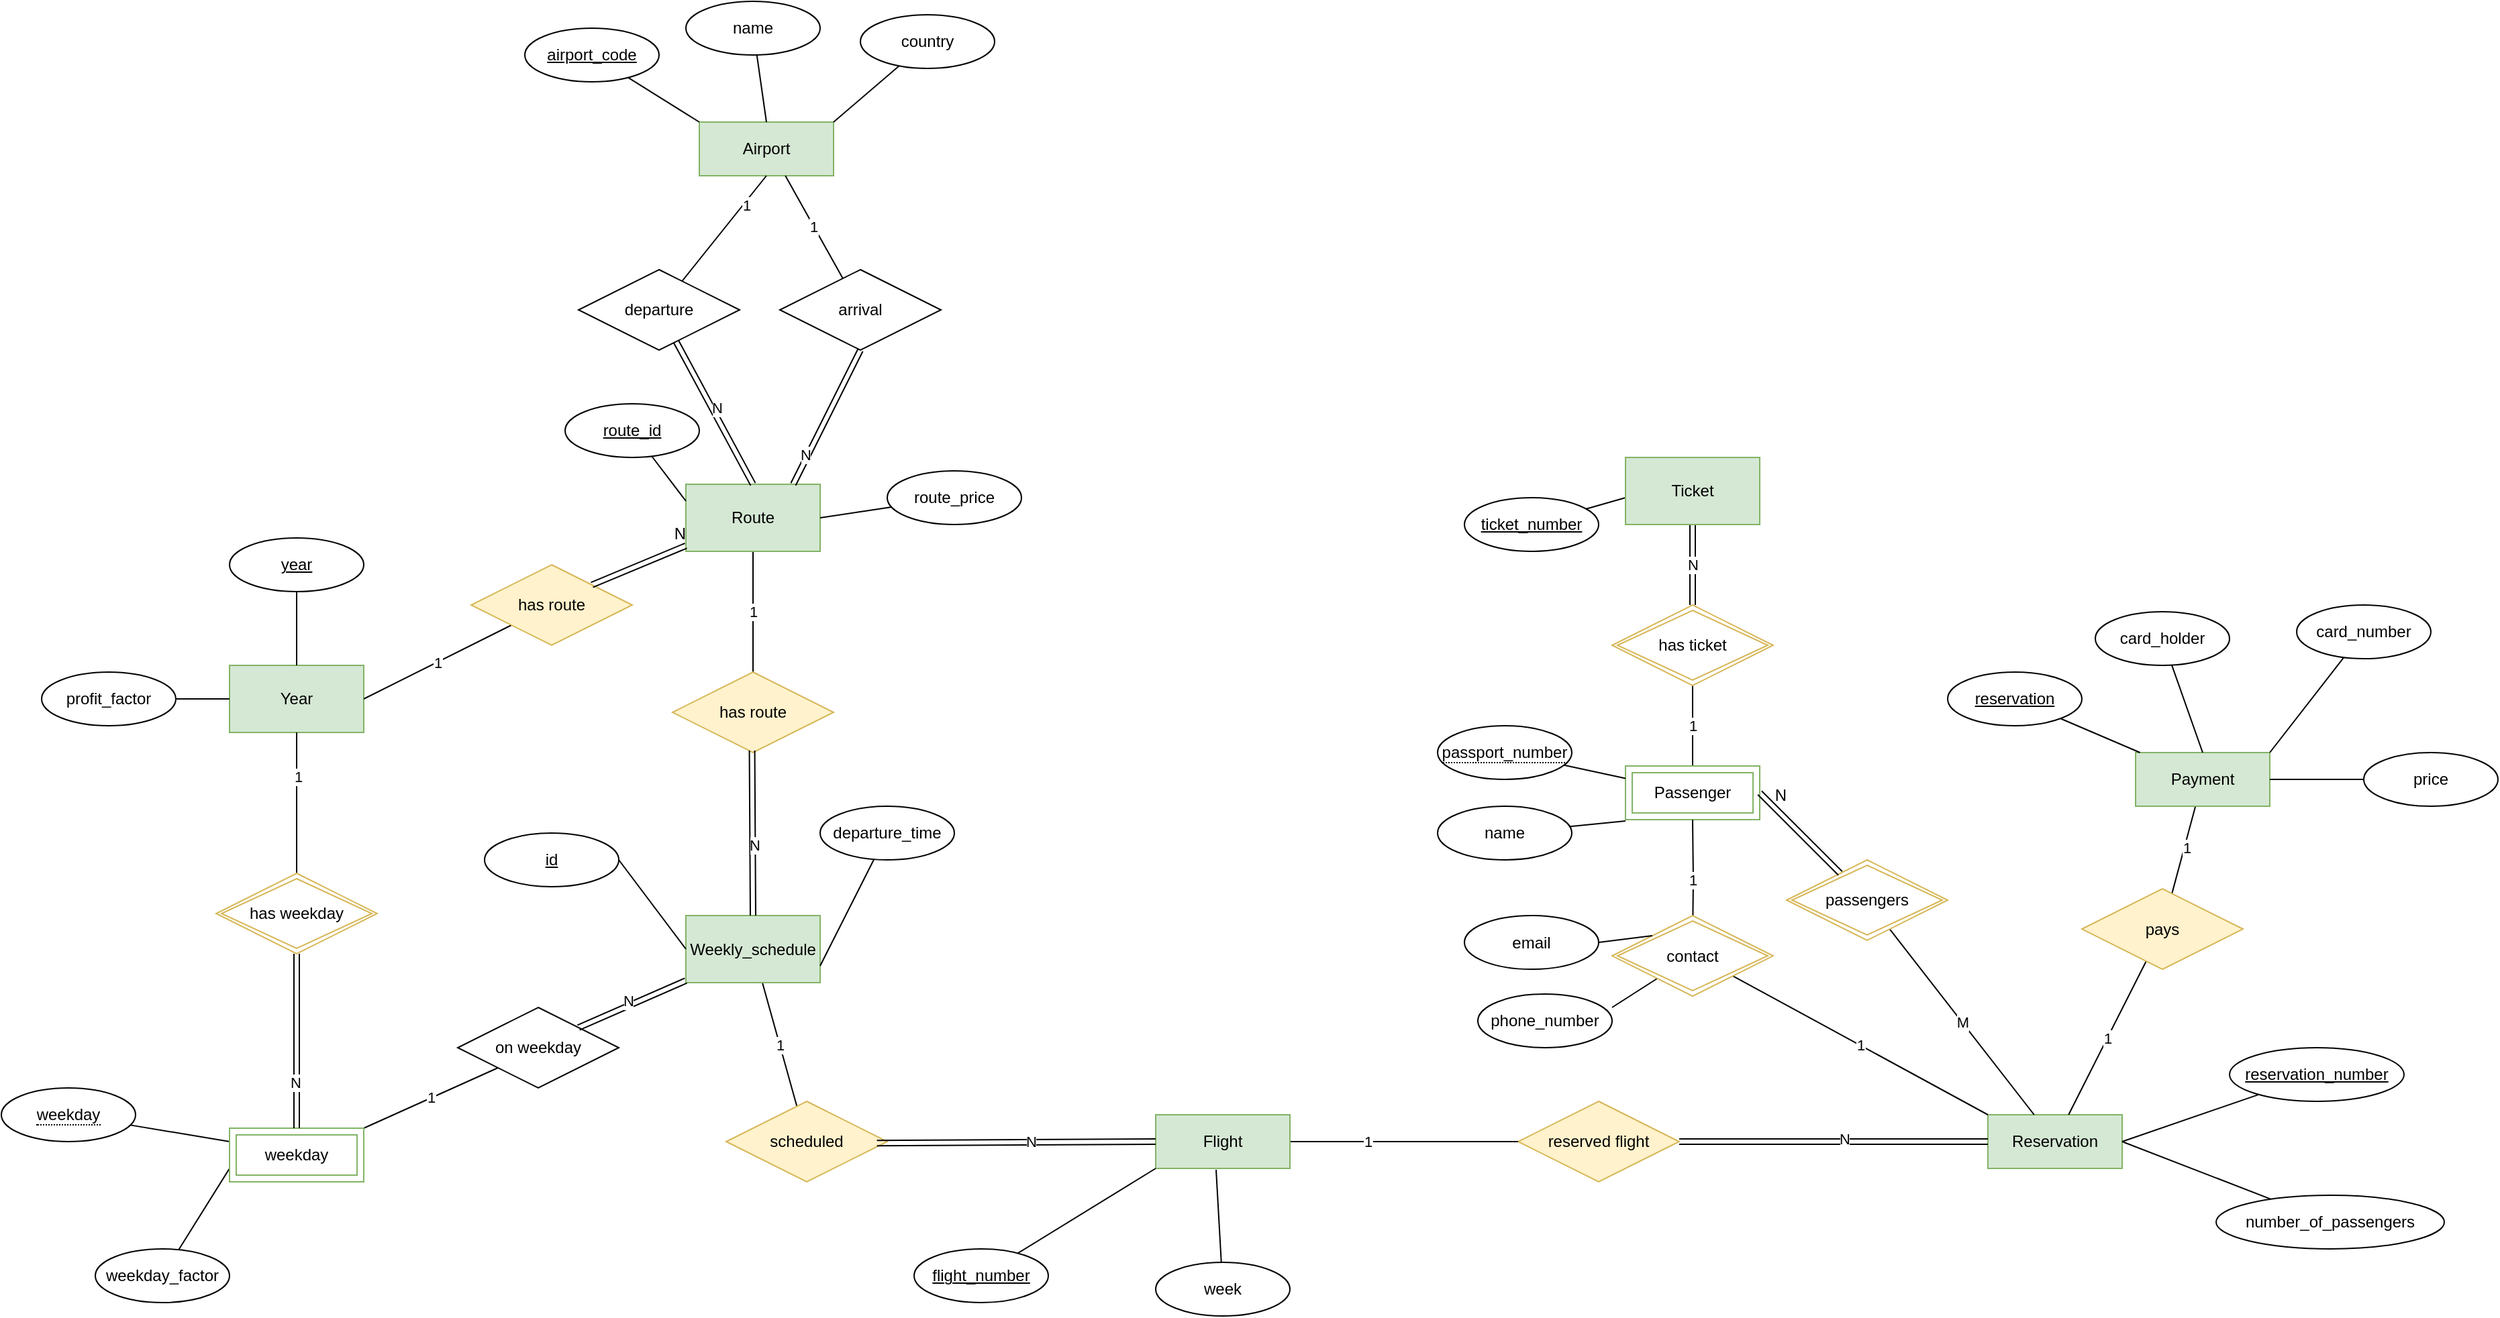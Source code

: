<mxfile version="13.10.0" type="google" pages="2"><diagram id="R2lEEEUBdFMjLlhIrx00" name="Page-1"><mxGraphModel dx="2465" dy="483" grid="1" gridSize="10" guides="1" tooltips="1" connect="1" arrows="1" fold="1" page="0" pageScale="1" pageWidth="1100" pageHeight="850" math="0" shadow="0" extFonts="Permanent Marker^https://fonts.googleapis.com/css?family=Permanent+Marker"><root><mxCell id="0"/><mxCell id="1" parent="0"/><mxCell id="BOf3KPC_HByjurvK75-T-17" value="" style="rounded=0;orthogonalLoop=1;jettySize=auto;html=1;endArrow=none;endFill=0;" parent="1" source="zBXIBaNN5QDGrHpOxJtA-4" target="BOf3KPC_HByjurvK75-T-16" edge="1"><mxGeometry relative="1" as="geometry"/></mxCell><mxCell id="Q59jU8zSTXDAxCXPWIwg-61" value="1" style="edgeLabel;html=1;align=center;verticalAlign=middle;resizable=0;points=[];" parent="BOf3KPC_HByjurvK75-T-17" vertex="1" connectable="0"><mxGeometry x="-0.059" y="2" relative="1" as="geometry"><mxPoint x="-1" as="offset"/></mxGeometry></mxCell><mxCell id="zBXIBaNN5QDGrHpOxJtA-4" value="Payment" style="whiteSpace=wrap;html=1;align=center;fillColor=#d5e8d4;strokeColor=#82b366;" parent="1" vertex="1"><mxGeometry x="340" y="610" width="100" height="40" as="geometry"/></mxCell><mxCell id="BOf3KPC_HByjurvK75-T-4" style="orthogonalLoop=1;jettySize=auto;html=1;endArrow=none;endFill=0;rounded=0;" parent="1" source="BOf3KPC_HByjurvK75-T-2" target="zBXIBaNN5QDGrHpOxJtA-4" edge="1"><mxGeometry relative="1" as="geometry"/></mxCell><mxCell id="BOf3KPC_HByjurvK75-T-2" value="reservation" style="ellipse;whiteSpace=wrap;html=1;align=center;fontStyle=4;" parent="1" vertex="1"><mxGeometry x="200" y="550" width="100" height="40" as="geometry"/></mxCell><mxCell id="zBXIBaNN5QDGrHpOxJtA-11" style="rounded=0;orthogonalLoop=1;jettySize=auto;html=1;entryX=0.5;entryY=0;entryDx=0;entryDy=0;endArrow=none;endFill=0;" parent="1" source="zBXIBaNN5QDGrHpOxJtA-9" target="zBXIBaNN5QDGrHpOxJtA-4" edge="1"><mxGeometry relative="1" as="geometry"/></mxCell><mxCell id="zBXIBaNN5QDGrHpOxJtA-9" value="card_holder" style="ellipse;whiteSpace=wrap;html=1;align=center;" parent="1" vertex="1"><mxGeometry x="310" y="505" width="100" height="40" as="geometry"/></mxCell><mxCell id="zBXIBaNN5QDGrHpOxJtA-12" style="rounded=0;orthogonalLoop=1;jettySize=auto;html=1;entryX=1;entryY=0;entryDx=0;entryDy=0;endArrow=none;endFill=0;" parent="1" source="zBXIBaNN5QDGrHpOxJtA-10" target="zBXIBaNN5QDGrHpOxJtA-4" edge="1"><mxGeometry relative="1" as="geometry"/></mxCell><mxCell id="zBXIBaNN5QDGrHpOxJtA-10" value="card_number" style="ellipse;whiteSpace=wrap;html=1;align=center;" parent="1" vertex="1"><mxGeometry x="460" y="500" width="100" height="40" as="geometry"/></mxCell><mxCell id="zBXIBaNN5QDGrHpOxJtA-14" style="rounded=0;orthogonalLoop=1;jettySize=auto;html=1;entryX=1;entryY=0.5;entryDx=0;entryDy=0;endArrow=none;endFill=0;" parent="1" source="zBXIBaNN5QDGrHpOxJtA-13" target="zBXIBaNN5QDGrHpOxJtA-4" edge="1"><mxGeometry relative="1" as="geometry"/></mxCell><mxCell id="zBXIBaNN5QDGrHpOxJtA-13" value="price" style="ellipse;whiteSpace=wrap;html=1;align=center;" parent="1" vertex="1"><mxGeometry x="510" y="610" width="100" height="40" as="geometry"/></mxCell><mxCell id="BOf3KPC_HByjurvK75-T-9" style="rounded=0;orthogonalLoop=1;jettySize=auto;html=1;entryX=0;entryY=0.5;entryDx=0;entryDy=0;endArrow=none;endFill=0;" parent="1" source="BOf3KPC_HByjurvK75-T-8" edge="1"><mxGeometry relative="1" as="geometry"><mxPoint x="-40" y="420" as="targetPoint"/></mxGeometry></mxCell><mxCell id="BOf3KPC_HByjurvK75-T-8" value="ticket_number" style="ellipse;whiteSpace=wrap;html=1;align=center;fontStyle=4;" parent="1" vertex="1"><mxGeometry x="-160" y="420" width="100" height="40" as="geometry"/></mxCell><mxCell id="BOf3KPC_HByjurvK75-T-13" value="1" style="rounded=0;orthogonalLoop=1;jettySize=auto;html=1;endArrow=none;endFill=0;exitX=0.5;exitY=1;exitDx=0;exitDy=0;" parent="1" source="Q59jU8zSTXDAxCXPWIwg-73" edge="1"><mxGeometry relative="1" as="geometry"><mxPoint x="10" y="560" as="sourcePoint"/><mxPoint x="10" y="620" as="targetPoint"/></mxGeometry></mxCell><mxCell id="BOf3KPC_HByjurvK75-T-14" value="Reservation" style="whiteSpace=wrap;html=1;align=center;fillColor=#d5e8d4;strokeColor=#82b366;" parent="1" vertex="1"><mxGeometry x="230" y="880" width="100" height="40" as="geometry"/></mxCell><mxCell id="BOf3KPC_HByjurvK75-T-18" value="" style="rounded=0;orthogonalLoop=1;jettySize=auto;html=1;endArrow=none;endFill=0;" parent="1" source="BOf3KPC_HByjurvK75-T-16" target="BOf3KPC_HByjurvK75-T-14" edge="1"><mxGeometry relative="1" as="geometry"/></mxCell><mxCell id="Q59jU8zSTXDAxCXPWIwg-59" value="1" style="edgeLabel;html=1;align=center;verticalAlign=middle;resizable=0;points=[];" parent="BOf3KPC_HByjurvK75-T-18" vertex="1" connectable="0"><mxGeometry relative="1" as="geometry"><mxPoint as="offset"/></mxGeometry></mxCell><mxCell id="BOf3KPC_HByjurvK75-T-16" value="pays" style="shape=rhombus;perimeter=rhombusPerimeter;whiteSpace=wrap;html=1;align=center;fillColor=#fff2cc;strokeColor=#d6b656;" parent="1" vertex="1"><mxGeometry x="300" y="711.51" width="120" height="60" as="geometry"/></mxCell><mxCell id="LQW15XMOc7TkZIjY-wZq-18" value="1" style="edgeStyle=none;rounded=0;orthogonalLoop=1;jettySize=auto;html=1;entryX=0.5;entryY=0;entryDx=0;entryDy=0;endArrow=none;endFill=0;" parent="1" source="LQW15XMOc7TkZIjY-wZq-1" target="LQW15XMOc7TkZIjY-wZq-8" edge="1"><mxGeometry relative="1" as="geometry"/></mxCell><mxCell id="LQW15XMOc7TkZIjY-wZq-1" value="Route" style="whiteSpace=wrap;html=1;align=center;fillColor=#d5e8d4;strokeColor=#82b366;" parent="1" vertex="1"><mxGeometry x="-740" y="410" width="100" height="50" as="geometry"/></mxCell><mxCell id="Q59jU8zSTXDAxCXPWIwg-3" value="Passenger" style="shape=ext;margin=3;double=1;whiteSpace=wrap;html=1;align=center;strokeColor=#82b366;fillColor=none;" parent="1" vertex="1"><mxGeometry x="-40" y="620" width="100" height="40" as="geometry"/></mxCell><mxCell id="LQW15XMOc7TkZIjY-wZq-5" style="rounded=0;orthogonalLoop=1;jettySize=auto;html=1;entryX=0;entryY=0.25;entryDx=0;entryDy=0;endArrow=none;endFill=0;" parent="1" source="LQW15XMOc7TkZIjY-wZq-2" target="LQW15XMOc7TkZIjY-wZq-1" edge="1"><mxGeometry relative="1" as="geometry"/></mxCell><mxCell id="LQW15XMOc7TkZIjY-wZq-2" value="route_id" style="ellipse;whiteSpace=wrap;html=1;align=center;fontStyle=4;" parent="1" vertex="1"><mxGeometry x="-830" y="350" width="100" height="40" as="geometry"/></mxCell><mxCell id="Q59jU8zSTXDAxCXPWIwg-6" value="M" style="rounded=0;orthogonalLoop=1;jettySize=auto;html=1;endArrow=none;endFill=0;strokeColor=#000000;" parent="1" source="Q59jU8zSTXDAxCXPWIwg-4" target="BOf3KPC_HByjurvK75-T-14" edge="1"><mxGeometry relative="1" as="geometry"/></mxCell><mxCell id="Q59jU8zSTXDAxCXPWIwg-4" value="passengers" style="shape=rhombus;double=1;perimeter=rhombusPerimeter;whiteSpace=wrap;html=1;align=center;strokeColor=#d6b656;fillColor=none;" parent="1" vertex="1"><mxGeometry x="80" y="690" width="120" height="60" as="geometry"/></mxCell><mxCell id="Q59jU8zSTXDAxCXPWIwg-7" value="reserved flight" style="shape=rhombus;perimeter=rhombusPerimeter;whiteSpace=wrap;html=1;align=center;fillColor=#fff2cc;strokeColor=#d6b656;" parent="1" vertex="1"><mxGeometry x="-120" y="870" width="120" height="60" as="geometry"/></mxCell><mxCell id="LQW15XMOc7TkZIjY-wZq-8" value="has route" style="shape=rhombus;perimeter=rhombusPerimeter;whiteSpace=wrap;html=1;align=center;fillColor=#fff2cc;strokeColor=#d6b656;" parent="1" vertex="1"><mxGeometry x="-750" y="550" width="120" height="60" as="geometry"/></mxCell><mxCell id="LQW15XMOc7TkZIjY-wZq-22" value="1" style="edgeStyle=none;rounded=0;orthogonalLoop=1;jettySize=auto;html=1;endArrow=none;endFill=0;" parent="1" source="LQW15XMOc7TkZIjY-wZq-9" target="LQW15XMOc7TkZIjY-wZq-20" edge="1"><mxGeometry relative="1" as="geometry"/></mxCell><mxCell id="LQW15XMOc7TkZIjY-wZq-9" value="Weekly_schedule" style="whiteSpace=wrap;html=1;align=center;fillColor=#d5e8d4;strokeColor=#82b366;" parent="1" vertex="1"><mxGeometry x="-740" y="731.51" width="100" height="50" as="geometry"/></mxCell><mxCell id="Q59jU8zSTXDAxCXPWIwg-11" value="" style="rounded=0;orthogonalLoop=1;jettySize=auto;html=1;endArrow=none;endFill=0;strokeColor=#000000;" parent="1" source="Q59jU8zSTXDAxCXPWIwg-10" target="Q59jU8zSTXDAxCXPWIwg-3" edge="1"><mxGeometry relative="1" as="geometry"/></mxCell><mxCell id="LQW15XMOc7TkZIjY-wZq-14" style="edgeStyle=none;rounded=0;orthogonalLoop=1;jettySize=auto;html=1;entryX=0;entryY=0.5;entryDx=0;entryDy=0;endArrow=none;endFill=0;exitX=1;exitY=0.5;exitDx=0;exitDy=0;" parent="1" source="LQW15XMOc7TkZIjY-wZq-10" target="LQW15XMOc7TkZIjY-wZq-9" edge="1"><mxGeometry relative="1" as="geometry"><mxPoint x="-810" y="756.51" as="sourcePoint"/></mxGeometry></mxCell><mxCell id="LQW15XMOc7TkZIjY-wZq-10" value="id" style="ellipse;whiteSpace=wrap;html=1;align=center;fontStyle=4;" parent="1" vertex="1"><mxGeometry x="-890" y="670" width="100" height="40" as="geometry"/></mxCell><mxCell id="Q59jU8zSTXDAxCXPWIwg-10" value="&lt;span style=&quot;border-bottom: 1px dotted&quot;&gt;passport_number&lt;/span&gt;" style="ellipse;whiteSpace=wrap;html=1;align=center;" parent="1" vertex="1"><mxGeometry x="-180" y="590" width="100" height="40" as="geometry"/></mxCell><mxCell id="Q59jU8zSTXDAxCXPWIwg-22" style="edgeStyle=orthogonalEdgeStyle;rounded=0;orthogonalLoop=1;jettySize=auto;html=1;endArrow=none;endFill=0;strokeColor=#000000;" parent="1" source="Q59jU8zSTXDAxCXPWIwg-12" target="Q59jU8zSTXDAxCXPWIwg-7" edge="1"><mxGeometry relative="1" as="geometry"/></mxCell><mxCell id="Q59jU8zSTXDAxCXPWIwg-62" value="1" style="edgeLabel;html=1;align=center;verticalAlign=middle;resizable=0;points=[];" parent="Q59jU8zSTXDAxCXPWIwg-22" vertex="1" connectable="0"><mxGeometry x="-0.318" relative="1" as="geometry"><mxPoint as="offset"/></mxGeometry></mxCell><mxCell id="Q59jU8zSTXDAxCXPWIwg-12" value="Flight" style="whiteSpace=wrap;html=1;align=center;fillColor=#d5e8d4;strokeColor=#82b366;" parent="1" vertex="1"><mxGeometry x="-390" y="880" width="100" height="40" as="geometry"/></mxCell><mxCell id="LQW15XMOc7TkZIjY-wZq-17" style="edgeStyle=none;rounded=0;orthogonalLoop=1;jettySize=auto;html=1;entryX=1;entryY=0.75;entryDx=0;entryDy=0;endArrow=none;endFill=0;" parent="1" source="LQW15XMOc7TkZIjY-wZq-13" target="LQW15XMOc7TkZIjY-wZq-9" edge="1"><mxGeometry relative="1" as="geometry"><mxPoint x="-559.037" y="690.004" as="sourcePoint"/></mxGeometry></mxCell><mxCell id="LQW15XMOc7TkZIjY-wZq-13" value="departure_time" style="ellipse;whiteSpace=wrap;html=1;align=center;" parent="1" vertex="1"><mxGeometry x="-640" y="650" width="100" height="40" as="geometry"/></mxCell><mxCell id="Q59jU8zSTXDAxCXPWIwg-15" style="rounded=0;orthogonalLoop=1;jettySize=auto;html=1;endArrow=none;endFill=0;strokeColor=#000000;" parent="1" source="Q59jU8zSTXDAxCXPWIwg-14" edge="1"><mxGeometry relative="1" as="geometry"><mxPoint x="-40" y="661" as="targetPoint"/></mxGeometry></mxCell><mxCell id="Q59jU8zSTXDAxCXPWIwg-14" value="name" style="ellipse;whiteSpace=wrap;html=1;align=center;" parent="1" vertex="1"><mxGeometry x="-180" y="650" width="100" height="40" as="geometry"/></mxCell><mxCell id="Q59jU8zSTXDAxCXPWIwg-23" style="rounded=0;orthogonalLoop=1;jettySize=auto;html=1;entryX=1;entryY=0.5;entryDx=0;entryDy=0;endArrow=none;endFill=0;strokeColor=#000000;" parent="1" source="Q59jU8zSTXDAxCXPWIwg-20" target="BOf3KPC_HByjurvK75-T-14" edge="1"><mxGeometry relative="1" as="geometry"/></mxCell><mxCell id="Q59jU8zSTXDAxCXPWIwg-20" value="reservation_number" style="ellipse;whiteSpace=wrap;html=1;align=center;fontStyle=4;" parent="1" vertex="1"><mxGeometry x="410" y="830" width="130" height="40" as="geometry"/></mxCell><mxCell id="LQW15XMOc7TkZIjY-wZq-20" value="scheduled" style="shape=rhombus;perimeter=rhombusPerimeter;whiteSpace=wrap;html=1;align=center;fillColor=#fff2cc;strokeColor=#d6b656;" parent="1" vertex="1"><mxGeometry x="-710" y="870" width="120" height="60" as="geometry"/></mxCell><mxCell id="Q59jU8zSTXDAxCXPWIwg-24" style="rounded=0;orthogonalLoop=1;jettySize=auto;html=1;entryX=1;entryY=0.5;entryDx=0;entryDy=0;endArrow=none;endFill=0;strokeColor=#000000;" parent="1" source="Q59jU8zSTXDAxCXPWIwg-21" target="BOf3KPC_HByjurvK75-T-14" edge="1"><mxGeometry relative="1" as="geometry"/></mxCell><mxCell id="Q59jU8zSTXDAxCXPWIwg-21" value="number_of_passengers" style="ellipse;whiteSpace=wrap;html=1;align=center;" parent="1" vertex="1"><mxGeometry x="400" y="940" width="170" height="40" as="geometry"/></mxCell><mxCell id="Q59jU8zSTXDAxCXPWIwg-28" value="phone_number" style="ellipse;whiteSpace=wrap;html=1;align=center;" parent="1" vertex="1"><mxGeometry x="-150" y="790" width="100" height="40" as="geometry"/></mxCell><mxCell id="iNLaWvOQE4ymKSLY4ypZ-5" style="edgeStyle=none;rounded=0;orthogonalLoop=1;jettySize=auto;html=1;exitX=1;exitY=0.5;exitDx=0;exitDy=0;entryX=0;entryY=0;entryDx=0;entryDy=0;endArrow=none;endFill=0;strokeColor=#000000;" parent="1" source="EIXg0GkSYaBkrUjYoae5-1" edge="1"><mxGeometry relative="1" as="geometry"><mxPoint x="-15" y="762.5" as="targetPoint"/></mxGeometry></mxCell><mxCell id="Q59jU8zSTXDAxCXPWIwg-29" value="email" style="ellipse;whiteSpace=wrap;html=1;align=center;" parent="1" vertex="1"><mxGeometry x="-160" y="731.51" width="100" height="40" as="geometry"/></mxCell><mxCell id="LQW15XMOc7TkZIjY-wZq-28" style="edgeStyle=none;rounded=0;orthogonalLoop=1;jettySize=auto;html=1;endArrow=none;endFill=0;" parent="1" source="LQW15XMOc7TkZIjY-wZq-25" edge="1"><mxGeometry relative="1" as="geometry"><mxPoint x="-345" y="921" as="targetPoint"/></mxGeometry></mxCell><mxCell id="LQW15XMOc7TkZIjY-wZq-25" value="week" style="ellipse;whiteSpace=wrap;html=1;align=center;" parent="1" vertex="1"><mxGeometry x="-390" y="990" width="100" height="40" as="geometry"/></mxCell><mxCell id="LQW15XMOc7TkZIjY-wZq-27" style="edgeStyle=none;rounded=0;orthogonalLoop=1;jettySize=auto;html=1;entryX=0;entryY=1;entryDx=0;entryDy=0;endArrow=none;endFill=0;" parent="1" source="LQW15XMOc7TkZIjY-wZq-26" target="Q59jU8zSTXDAxCXPWIwg-12" edge="1"><mxGeometry relative="1" as="geometry"/></mxCell><mxCell id="LQW15XMOc7TkZIjY-wZq-26" value="flight_number" style="ellipse;whiteSpace=wrap;html=1;align=center;fontStyle=4;" parent="1" vertex="1"><mxGeometry x="-570" y="980" width="100" height="40" as="geometry"/></mxCell><mxCell id="Q59jU8zSTXDAxCXPWIwg-35" value="" style="shape=link;html=1;rounded=0;endArrow=none;endFill=0;strokeColor=#000000;exitX=1;exitY=0.5;exitDx=0;exitDy=0;" parent="1" source="Q59jU8zSTXDAxCXPWIwg-3" target="Q59jU8zSTXDAxCXPWIwg-4" edge="1"><mxGeometry relative="1" as="geometry"><mxPoint x="30" y="700" as="sourcePoint"/><mxPoint x="190" y="700" as="targetPoint"/></mxGeometry></mxCell><mxCell id="Q59jU8zSTXDAxCXPWIwg-36" value="N" style="resizable=0;html=1;align=right;verticalAlign=bottom;" parent="Q59jU8zSTXDAxCXPWIwg-35" connectable="0" vertex="1"><mxGeometry x="1" relative="1" as="geometry"><mxPoint x="-39.8" y="-49.8" as="offset"/></mxGeometry></mxCell><mxCell id="LQW15XMOc7TkZIjY-wZq-31" style="edgeStyle=none;rounded=0;orthogonalLoop=1;jettySize=auto;html=1;entryX=1;entryY=0.5;entryDx=0;entryDy=0;endArrow=none;endFill=0;" parent="1" source="LQW15XMOc7TkZIjY-wZq-30" target="LQW15XMOc7TkZIjY-wZq-1" edge="1"><mxGeometry relative="1" as="geometry"/></mxCell><mxCell id="LQW15XMOc7TkZIjY-wZq-30" value="route_price" style="ellipse;whiteSpace=wrap;html=1;align=center;" parent="1" vertex="1"><mxGeometry x="-590" y="400" width="100" height="40" as="geometry"/></mxCell><mxCell id="Q59jU8zSTXDAxCXPWIwg-37" value="weekday_factor" style="ellipse;whiteSpace=wrap;html=1;align=center;" parent="1" vertex="1"><mxGeometry x="-1180" y="980" width="100" height="40" as="geometry"/></mxCell><mxCell id="LQW15XMOc7TkZIjY-wZq-32" value="Year" style="whiteSpace=wrap;html=1;align=center;fillColor=#d5e8d4;strokeColor=#82b366;" parent="1" vertex="1"><mxGeometry x="-1080" y="545" width="100" height="50" as="geometry"/></mxCell><mxCell id="LQW15XMOc7TkZIjY-wZq-34" style="edgeStyle=none;rounded=0;orthogonalLoop=1;jettySize=auto;html=1;entryX=0.5;entryY=0;entryDx=0;entryDy=0;endArrow=none;endFill=0;" parent="1" source="LQW15XMOc7TkZIjY-wZq-33" target="LQW15XMOc7TkZIjY-wZq-32" edge="1"><mxGeometry relative="1" as="geometry"/></mxCell><mxCell id="LQW15XMOc7TkZIjY-wZq-33" value="year" style="ellipse;whiteSpace=wrap;html=1;align=center;fontStyle=4;" parent="1" vertex="1"><mxGeometry x="-1080" y="450" width="100" height="40" as="geometry"/></mxCell><mxCell id="Q59jU8zSTXDAxCXPWIwg-40" style="edgeStyle=none;rounded=0;orthogonalLoop=1;jettySize=auto;html=1;endArrow=none;endFill=0;strokeColor=#000000;exitX=0.5;exitY=0;exitDx=0;exitDy=0;" parent="1" source="Q59jU8zSTXDAxCXPWIwg-75" target="LQW15XMOc7TkZIjY-wZq-32" edge="1"><mxGeometry relative="1" as="geometry"><mxPoint x="-1030" y="710" as="sourcePoint"/></mxGeometry></mxCell><mxCell id="Q59jU8zSTXDAxCXPWIwg-66" value="1" style="edgeLabel;html=1;align=center;verticalAlign=middle;resizable=0;points=[];" parent="Q59jU8zSTXDAxCXPWIwg-40" vertex="1" connectable="0"><mxGeometry x="0.374" y="-1" relative="1" as="geometry"><mxPoint as="offset"/></mxGeometry></mxCell><mxCell id="LQW15XMOc7TkZIjY-wZq-37" style="edgeStyle=none;rounded=0;orthogonalLoop=1;jettySize=auto;html=1;endArrow=none;endFill=0;" parent="1" source="LQW15XMOc7TkZIjY-wZq-36" target="LQW15XMOc7TkZIjY-wZq-32" edge="1"><mxGeometry relative="1" as="geometry"/></mxCell><mxCell id="LQW15XMOc7TkZIjY-wZq-36" value="profit_factor" style="ellipse;whiteSpace=wrap;html=1;align=center;" parent="1" vertex="1"><mxGeometry x="-1220" y="550" width="100" height="40" as="geometry"/></mxCell><mxCell id="LQW15XMOc7TkZIjY-wZq-40" style="edgeStyle=none;rounded=0;orthogonalLoop=1;jettySize=auto;html=1;endArrow=none;endFill=0;exitX=0;exitY=0.75;exitDx=0;exitDy=0;" parent="1" source="Q59jU8zSTXDAxCXPWIwg-72" target="Q59jU8zSTXDAxCXPWIwg-37" edge="1"><mxGeometry relative="1" as="geometry"><mxPoint x="-1059.412" y="940" as="sourcePoint"/></mxGeometry></mxCell><mxCell id="Q59jU8zSTXDAxCXPWIwg-41" value="Airport" style="whiteSpace=wrap;html=1;align=center;fillColor=#d5e8d4;strokeColor=#82b366;" parent="1" vertex="1"><mxGeometry x="-730" y="140" width="100" height="40" as="geometry"/></mxCell><mxCell id="Q59jU8zSTXDAxCXPWIwg-44" style="edgeStyle=none;rounded=0;orthogonalLoop=1;jettySize=auto;html=1;entryX=0;entryY=0;entryDx=0;entryDy=0;endArrow=none;endFill=0;strokeColor=#000000;" parent="1" source="Q59jU8zSTXDAxCXPWIwg-43" target="Q59jU8zSTXDAxCXPWIwg-41" edge="1"><mxGeometry relative="1" as="geometry"/></mxCell><mxCell id="Q59jU8zSTXDAxCXPWIwg-43" value="airport_code" style="ellipse;whiteSpace=wrap;html=1;align=center;fontStyle=4;" parent="1" vertex="1"><mxGeometry x="-860" y="70" width="100" height="40" as="geometry"/></mxCell><mxCell id="Q59jU8zSTXDAxCXPWIwg-47" style="edgeStyle=none;rounded=0;orthogonalLoop=1;jettySize=auto;html=1;entryX=0.5;entryY=0;entryDx=0;entryDy=0;endArrow=none;endFill=0;strokeColor=#000000;" parent="1" source="Q59jU8zSTXDAxCXPWIwg-45" target="Q59jU8zSTXDAxCXPWIwg-41" edge="1"><mxGeometry relative="1" as="geometry"/></mxCell><mxCell id="Q59jU8zSTXDAxCXPWIwg-45" value="name" style="ellipse;whiteSpace=wrap;html=1;align=center;" parent="1" vertex="1"><mxGeometry x="-740" y="50" width="100" height="40" as="geometry"/></mxCell><mxCell id="Q59jU8zSTXDAxCXPWIwg-48" style="edgeStyle=none;rounded=0;orthogonalLoop=1;jettySize=auto;html=1;entryX=1;entryY=0;entryDx=0;entryDy=0;endArrow=none;endFill=0;strokeColor=#000000;" parent="1" source="Q59jU8zSTXDAxCXPWIwg-46" target="Q59jU8zSTXDAxCXPWIwg-41" edge="1"><mxGeometry relative="1" as="geometry"/></mxCell><mxCell id="Q59jU8zSTXDAxCXPWIwg-46" value="country" style="ellipse;whiteSpace=wrap;html=1;align=center;" parent="1" vertex="1"><mxGeometry x="-610" y="60" width="100" height="40" as="geometry"/></mxCell><mxCell id="Q59jU8zSTXDAxCXPWIwg-51" style="edgeStyle=none;rounded=0;orthogonalLoop=1;jettySize=auto;html=1;entryX=0.5;entryY=1;entryDx=0;entryDy=0;endArrow=none;endFill=0;strokeColor=#000000;" parent="1" source="Q59jU8zSTXDAxCXPWIwg-49" target="Q59jU8zSTXDAxCXPWIwg-41" edge="1"><mxGeometry relative="1" as="geometry"/></mxCell><mxCell id="Q59jU8zSTXDAxCXPWIwg-53" value="1" style="edgeLabel;html=1;align=center;verticalAlign=middle;resizable=0;points=[];" parent="Q59jU8zSTXDAxCXPWIwg-51" vertex="1" connectable="0"><mxGeometry x="0.479" y="-2" relative="1" as="geometry"><mxPoint as="offset"/></mxGeometry></mxCell><mxCell id="Q59jU8zSTXDAxCXPWIwg-49" value="departure" style="shape=rhombus;perimeter=rhombusPerimeter;whiteSpace=wrap;html=1;align=center;" parent="1" vertex="1"><mxGeometry x="-820" y="250" width="120" height="60" as="geometry"/></mxCell><mxCell id="Q59jU8zSTXDAxCXPWIwg-57" value="1" style="edgeStyle=none;rounded=0;orthogonalLoop=1;jettySize=auto;html=1;entryX=1;entryY=0.5;entryDx=0;entryDy=0;endArrow=none;endFill=0;strokeColor=#000000;" parent="1" source="Q59jU8zSTXDAxCXPWIwg-55" target="LQW15XMOc7TkZIjY-wZq-32" edge="1"><mxGeometry relative="1" as="geometry"/></mxCell><mxCell id="Q59jU8zSTXDAxCXPWIwg-55" value="has route" style="shape=rhombus;perimeter=rhombusPerimeter;whiteSpace=wrap;html=1;align=center;fillColor=#fff2cc;strokeColor=#d6b656;" parent="1" vertex="1"><mxGeometry x="-900" y="470" width="120" height="60" as="geometry"/></mxCell><mxCell id="Q59jU8zSTXDAxCXPWIwg-69" style="edgeStyle=none;rounded=0;orthogonalLoop=1;jettySize=auto;html=1;entryX=0;entryY=0.25;entryDx=0;entryDy=0;endArrow=none;endFill=0;strokeColor=#000000;" parent="1" source="Q59jU8zSTXDAxCXPWIwg-68" target="Q59jU8zSTXDAxCXPWIwg-72" edge="1"><mxGeometry relative="1" as="geometry"><mxPoint x="-1080" y="915" as="targetPoint"/></mxGeometry></mxCell><mxCell id="Q59jU8zSTXDAxCXPWIwg-68" value="&lt;span style=&quot;border-bottom: 1px dotted&quot;&gt;weekday&lt;/span&gt;" style="ellipse;whiteSpace=wrap;html=1;align=center;" parent="1" vertex="1"><mxGeometry x="-1250" y="860" width="100" height="40" as="geometry"/></mxCell><mxCell id="Q59jU8zSTXDAxCXPWIwg-84" value="1" style="edgeStyle=none;rounded=0;orthogonalLoop=1;jettySize=auto;html=1;exitX=1;exitY=0;exitDx=0;exitDy=0;entryX=0;entryY=1;entryDx=0;entryDy=0;endArrow=none;endFill=0;strokeColor=#000000;" parent="1" source="Q59jU8zSTXDAxCXPWIwg-72" target="Q59jU8zSTXDAxCXPWIwg-99" edge="1"><mxGeometry relative="1" as="geometry"><mxPoint x="-890" y="865" as="targetPoint"/></mxGeometry></mxCell><mxCell id="Q59jU8zSTXDAxCXPWIwg-72" value="weekday" style="shape=ext;margin=3;double=1;whiteSpace=wrap;html=1;align=center;strokeColor=#82b366;fillColor=none;" parent="1" vertex="1"><mxGeometry x="-1080" y="890" width="100" height="40" as="geometry"/></mxCell><mxCell id="Q59jU8zSTXDAxCXPWIwg-73" value="has ticket" style="shape=rhombus;double=1;perimeter=rhombusPerimeter;whiteSpace=wrap;html=1;align=center;strokeColor=#d6b656;fillColor=none;" parent="1" vertex="1"><mxGeometry x="-50" y="500" width="120" height="60" as="geometry"/></mxCell><mxCell id="Q59jU8zSTXDAxCXPWIwg-75" value="has weekday" style="shape=rhombus;double=1;perimeter=rhombusPerimeter;whiteSpace=wrap;html=1;align=center;strokeColor=#d6b656;fillColor=none;" parent="1" vertex="1"><mxGeometry x="-1090" y="700" width="120" height="60" as="geometry"/></mxCell><mxCell id="Q59jU8zSTXDAxCXPWIwg-76" value="" style="shape=link;html=1;rounded=0;endArrow=none;endFill=0;strokeColor=#000000;exitX=0.5;exitY=1;exitDx=0;exitDy=0;entryX=0.5;entryY=0;entryDx=0;entryDy=0;" parent="1" source="Q59jU8zSTXDAxCXPWIwg-75" target="Q59jU8zSTXDAxCXPWIwg-72" edge="1"><mxGeometry relative="1" as="geometry"><mxPoint x="-1130" y="810" as="sourcePoint"/><mxPoint x="-970" y="810" as="targetPoint"/></mxGeometry></mxCell><mxCell id="JhraeFT-rBF5MR7PutNN-1" value="N" style="edgeLabel;html=1;align=center;verticalAlign=middle;resizable=0;points=[];" vertex="1" connectable="0" parent="Q59jU8zSTXDAxCXPWIwg-76"><mxGeometry x="0.47" y="-1" relative="1" as="geometry"><mxPoint as="offset"/></mxGeometry></mxCell><mxCell id="Q59jU8zSTXDAxCXPWIwg-85" value="N" style="shape=link;html=1;rounded=0;endArrow=none;endFill=0;strokeColor=#000000;exitX=0.5;exitY=0;exitDx=0;exitDy=0;entryX=0.5;entryY=1;entryDx=0;entryDy=0;" parent="1" source="Q59jU8zSTXDAxCXPWIwg-73" edge="1"><mxGeometry relative="1" as="geometry"><mxPoint x="-20" y="460" as="sourcePoint"/><mxPoint x="10" y="440" as="targetPoint"/></mxGeometry></mxCell><mxCell id="Q59jU8zSTXDAxCXPWIwg-88" value="" style="shape=link;html=1;rounded=0;endArrow=none;endFill=0;strokeColor=#000000;" parent="1" source="Q59jU8zSTXDAxCXPWIwg-49" edge="1"><mxGeometry relative="1" as="geometry"><mxPoint x="-680" y="320" as="sourcePoint"/><mxPoint x="-690" y="410" as="targetPoint"/></mxGeometry></mxCell><mxCell id="Q59jU8zSTXDAxCXPWIwg-97" value="N" style="edgeLabel;html=1;align=center;verticalAlign=middle;resizable=0;points=[];" parent="Q59jU8zSTXDAxCXPWIwg-88" vertex="1" connectable="0"><mxGeometry x="-0.058" y="3" relative="1" as="geometry"><mxPoint as="offset"/></mxGeometry></mxCell><mxCell id="Q59jU8zSTXDAxCXPWIwg-90" value="" style="shape=link;html=1;rounded=0;endArrow=none;endFill=0;strokeColor=#000000;exitX=1;exitY=0;exitDx=0;exitDy=0;" parent="1" source="Q59jU8zSTXDAxCXPWIwg-55" target="LQW15XMOc7TkZIjY-wZq-1" edge="1"><mxGeometry relative="1" as="geometry"><mxPoint x="-830" y="480" as="sourcePoint"/><mxPoint x="-670" y="480" as="targetPoint"/></mxGeometry></mxCell><mxCell id="Q59jU8zSTXDAxCXPWIwg-91" value="N" style="resizable=0;html=1;align=right;verticalAlign=bottom;" parent="Q59jU8zSTXDAxCXPWIwg-90" connectable="0" vertex="1"><mxGeometry x="1" relative="1" as="geometry"/></mxCell><mxCell id="Q59jU8zSTXDAxCXPWIwg-95" value="1&lt;br&gt;" style="edgeStyle=none;rounded=0;orthogonalLoop=1;jettySize=auto;html=1;entryX=0.641;entryY=0.999;entryDx=0;entryDy=0;entryPerimeter=0;endArrow=none;endFill=0;strokeColor=#000000;" parent="1" source="Q59jU8zSTXDAxCXPWIwg-92" target="Q59jU8zSTXDAxCXPWIwg-41" edge="1"><mxGeometry relative="1" as="geometry"/></mxCell><mxCell id="Q59jU8zSTXDAxCXPWIwg-92" value="arrival" style="shape=rhombus;perimeter=rhombusPerimeter;whiteSpace=wrap;html=1;align=center;" parent="1" vertex="1"><mxGeometry x="-670" y="250" width="120" height="60" as="geometry"/></mxCell><mxCell id="Q59jU8zSTXDAxCXPWIwg-93" value="" style="shape=link;html=1;rounded=0;endArrow=none;endFill=0;strokeColor=#000000;exitX=0.5;exitY=1;exitDx=0;exitDy=0;" parent="1" source="Q59jU8zSTXDAxCXPWIwg-92" edge="1"><mxGeometry relative="1" as="geometry"><mxPoint x="-510" y="330" as="sourcePoint"/><mxPoint x="-660" y="410" as="targetPoint"/><Array as="points"/></mxGeometry></mxCell><mxCell id="Q59jU8zSTXDAxCXPWIwg-98" value="N" style="edgeLabel;html=1;align=center;verticalAlign=middle;resizable=0;points=[];" parent="Q59jU8zSTXDAxCXPWIwg-93" vertex="1" connectable="0"><mxGeometry x="0.57" y="-2" relative="1" as="geometry"><mxPoint as="offset"/></mxGeometry></mxCell><mxCell id="Q59jU8zSTXDAxCXPWIwg-99" value="on weekday" style="shape=rhombus;perimeter=rhombusPerimeter;whiteSpace=wrap;html=1;align=center;fillColor=none;gradientColor=none;" parent="1" vertex="1"><mxGeometry x="-910" y="800" width="120" height="60" as="geometry"/></mxCell><mxCell id="iNLaWvOQE4ymKSLY4ypZ-16" value="1" style="edgeStyle=none;rounded=0;orthogonalLoop=1;jettySize=auto;html=1;entryX=0;entryY=0;entryDx=0;entryDy=0;endArrow=none;endFill=0;strokeColor=#000000;exitX=1;exitY=1;exitDx=0;exitDy=0;" parent="1" source="EIXg0GkSYaBkrUjYoae5-1" target="BOf3KPC_HByjurvK75-T-14" edge="1"><mxGeometry relative="1" as="geometry"><mxPoint x="35.581" y="787.209" as="sourcePoint"/></mxGeometry></mxCell><mxCell id="4AdZJjmQy8ro5dQfTVth-1" value="1" style="edgeStyle=orthogonalEdgeStyle;rounded=0;orthogonalLoop=1;jettySize=auto;html=1;endArrow=none;endFill=0;" edge="1" parent="1" target="Q59jU8zSTXDAxCXPWIwg-3"><mxGeometry relative="1" as="geometry"><mxPoint x="10" y="750" as="sourcePoint"/></mxGeometry></mxCell><mxCell id="4AdZJjmQy8ro5dQfTVth-3" value="" style="shape=link;html=1;rounded=0;endArrow=none;endFill=0;entryX=0.5;entryY=0;entryDx=0;entryDy=0;exitX=0.494;exitY=0.975;exitDx=0;exitDy=0;exitPerimeter=0;" edge="1" parent="1" source="LQW15XMOc7TkZIjY-wZq-8" target="LQW15XMOc7TkZIjY-wZq-9"><mxGeometry relative="1" as="geometry"><mxPoint x="-690" y="630" as="sourcePoint"/><mxPoint x="-580" y="670" as="targetPoint"/></mxGeometry></mxCell><mxCell id="4AdZJjmQy8ro5dQfTVth-4" value="" style="resizable=0;html=1;align=right;verticalAlign=bottom;" connectable="0" vertex="1" parent="4AdZJjmQy8ro5dQfTVth-3"><mxGeometry x="1" relative="1" as="geometry"/></mxCell><mxCell id="4AdZJjmQy8ro5dQfTVth-6" value="N" style="edgeLabel;html=1;align=center;verticalAlign=middle;resizable=0;points=[];" connectable="0" vertex="1" parent="4AdZJjmQy8ro5dQfTVth-3"><mxGeometry x="0.132" y="1" relative="1" as="geometry"><mxPoint y="1" as="offset"/></mxGeometry></mxCell><mxCell id="4AdZJjmQy8ro5dQfTVth-8" value="" style="shape=link;html=1;rounded=0;endArrow=none;endFill=0;exitX=1;exitY=0;exitDx=0;exitDy=0;" edge="1" parent="1" source="Q59jU8zSTXDAxCXPWIwg-99"><mxGeometry relative="1" as="geometry"><mxPoint x="-890" y="770" as="sourcePoint"/><mxPoint x="-740" y="780" as="targetPoint"/></mxGeometry></mxCell><mxCell id="4AdZJjmQy8ro5dQfTVth-10" value="N" style="edgeLabel;html=1;align=center;verticalAlign=middle;resizable=0;points=[];" connectable="0" vertex="1" parent="4AdZJjmQy8ro5dQfTVth-8"><mxGeometry x="-0.054" y="4" relative="1" as="geometry"><mxPoint as="offset"/></mxGeometry></mxCell><mxCell id="4AdZJjmQy8ro5dQfTVth-11" value="" style="shape=link;html=1;rounded=0;endArrow=none;endFill=0;entryX=0;entryY=0.5;entryDx=0;entryDy=0;exitX=0.936;exitY=0.519;exitDx=0;exitDy=0;exitPerimeter=0;" edge="1" parent="1" source="LQW15XMOc7TkZIjY-wZq-20" target="Q59jU8zSTXDAxCXPWIwg-12"><mxGeometry relative="1" as="geometry"><mxPoint x="-590" y="900" as="sourcePoint"/><mxPoint x="-430" y="900" as="targetPoint"/></mxGeometry></mxCell><mxCell id="4AdZJjmQy8ro5dQfTVth-13" value="N" style="edgeLabel;html=1;align=center;verticalAlign=middle;resizable=0;points=[];" connectable="0" vertex="1" parent="4AdZJjmQy8ro5dQfTVth-11"><mxGeometry x="0.099" y="1" relative="1" as="geometry"><mxPoint as="offset"/></mxGeometry></mxCell><mxCell id="LKxpLer1oZojtI-M9TIW-1" value="" style="shape=link;html=1;rounded=0;entryX=0;entryY=0.5;entryDx=0;entryDy=0;" edge="1" parent="1" target="BOf3KPC_HByjurvK75-T-14"><mxGeometry relative="1" as="geometry"><mxPoint y="900" as="sourcePoint"/><mxPoint x="160" y="900" as="targetPoint"/></mxGeometry></mxCell><mxCell id="LKxpLer1oZojtI-M9TIW-3" value="N" style="edgeLabel;html=1;align=center;verticalAlign=middle;resizable=0;points=[];" vertex="1" connectable="0" parent="LKxpLer1oZojtI-M9TIW-1"><mxGeometry x="0.07" y="2" relative="1" as="geometry"><mxPoint as="offset"/></mxGeometry></mxCell><mxCell id="EIXg0GkSYaBkrUjYoae5-3" style="rounded=0;orthogonalLoop=1;jettySize=auto;html=1;entryX=1;entryY=0.25;entryDx=0;entryDy=0;entryPerimeter=0;endArrow=none;endFill=0;" edge="1" parent="1" source="EIXg0GkSYaBkrUjYoae5-1" target="Q59jU8zSTXDAxCXPWIwg-28"><mxGeometry relative="1" as="geometry"/></mxCell><mxCell id="EIXg0GkSYaBkrUjYoae5-1" value="contact" style="shape=rhombus;double=1;perimeter=rhombusPerimeter;whiteSpace=wrap;html=1;align=center;strokeColor=#D6B656;" vertex="1" parent="1"><mxGeometry x="-50" y="731.51" width="120" height="60" as="geometry"/></mxCell><mxCell id="EIXg0GkSYaBkrUjYoae5-2" style="edgeStyle=none;rounded=0;orthogonalLoop=1;jettySize=auto;html=1;exitX=1;exitY=0.5;exitDx=0;exitDy=0;entryX=0;entryY=0;entryDx=0;entryDy=0;endArrow=none;endFill=0;strokeColor=#000000;" edge="1" parent="1" source="Q59jU8zSTXDAxCXPWIwg-29" target="EIXg0GkSYaBkrUjYoae5-1"><mxGeometry relative="1" as="geometry"><mxPoint x="-15" y="762.5" as="targetPoint"/><mxPoint x="-60" y="751.51" as="sourcePoint"/></mxGeometry></mxCell><mxCell id="F_H1yKkmqgbSEaCAy5EF-1" value="Ticket" style="whiteSpace=wrap;html=1;align=center;fillColor=#d5e8d4;strokeColor=#82b366;" vertex="1" parent="1"><mxGeometry x="-40" y="390" width="100" height="50" as="geometry"/></mxCell></root></mxGraphModel></diagram><diagram id="bnhPyI3BCZZGuFD3WAlv" name="Page-2"><mxGraphModel dx="821" dy="282" grid="1" gridSize="10" guides="1" tooltips="1" connect="1" arrows="1" fold="1" page="0" pageScale="1" pageWidth="1100" pageHeight="850" math="0" shadow="0"><root><mxCell id="-CMfI8zKaebo_t71Q7Is-0"/><mxCell id="-CMfI8zKaebo_t71Q7Is-1" parent="-CMfI8zKaebo_t71Q7Is-0"/><mxCell id="yFVMj5n0QC1sqRGjFOon-0" value="Payment" style="swimlane;fontStyle=0;childLayout=stackLayout;horizontal=1;startSize=26;horizontalStack=0;resizeParent=1;resizeParentMax=0;resizeLast=0;collapsible=1;marginBottom=0;align=center;fontSize=14;" parent="-CMfI8zKaebo_t71Q7Is-1" vertex="1"><mxGeometry x="1470" y="978" width="160" height="134" as="geometry"/></mxCell><mxCell id="yFVMj5n0QC1sqRGjFOon-1" value="reservation_number (PK)" style="text;strokeColor=none;fillColor=none;spacingLeft=4;spacingRight=4;overflow=hidden;rotatable=0;points=[[0,0.5],[1,0.5]];portConstraint=eastwest;fontSize=12;fontStyle=5" parent="yFVMj5n0QC1sqRGjFOon-0" vertex="1"><mxGeometry y="26" width="160" height="30" as="geometry"/></mxCell><mxCell id="yFVMj5n0QC1sqRGjFOon-2" value="card_holder" style="text;strokeColor=none;fillColor=none;spacingLeft=4;spacingRight=4;overflow=hidden;rotatable=0;points=[[0,0.5],[1,0.5]];portConstraint=eastwest;fontSize=12;" parent="yFVMj5n0QC1sqRGjFOon-0" vertex="1"><mxGeometry y="56" width="160" height="30" as="geometry"/></mxCell><mxCell id="yFVMj5n0QC1sqRGjFOon-4" value="card_number" style="text;strokeColor=none;fillColor=none;spacingLeft=4;spacingRight=4;overflow=hidden;rotatable=0;points=[[0,0.5],[1,0.5]];portConstraint=eastwest;fontSize=12;" parent="yFVMj5n0QC1sqRGjFOon-0" vertex="1"><mxGeometry y="86" width="160" height="24" as="geometry"/></mxCell><mxCell id="yFVMj5n0QC1sqRGjFOon-3" value="price" style="text;strokeColor=none;fillColor=none;spacingLeft=4;spacingRight=4;overflow=hidden;rotatable=0;points=[[0,0.5],[1,0.5]];portConstraint=eastwest;fontSize=12;" parent="yFVMj5n0QC1sqRGjFOon-0" vertex="1"><mxGeometry y="110" width="160" height="24" as="geometry"/></mxCell><mxCell id="SIbvgzcj-zAYVuEZ0Rba-50" value="Airport" style="swimlane;fontStyle=0;childLayout=stackLayout;horizontal=1;startSize=26;horizontalStack=0;resizeParent=1;resizeParentMax=0;resizeLast=0;collapsible=1;marginBottom=0;align=center;fontSize=14;fillColor=none;gradientColor=none;" parent="-CMfI8zKaebo_t71Q7Is-1" vertex="1"><mxGeometry x="920" y="610" width="160" height="116" as="geometry"/></mxCell><mxCell id="SIbvgzcj-zAYVuEZ0Rba-51" value="airport_code (PK)" style="text;strokeColor=none;fillColor=none;spacingLeft=4;spacingRight=4;overflow=hidden;rotatable=0;points=[[0,0.5],[1,0.5]];portConstraint=eastwest;fontSize=12;fontStyle=5" parent="SIbvgzcj-zAYVuEZ0Rba-50" vertex="1"><mxGeometry y="26" width="160" height="30" as="geometry"/></mxCell><mxCell id="SIbvgzcj-zAYVuEZ0Rba-52" value="name" style="text;strokeColor=none;fillColor=none;spacingLeft=4;spacingRight=4;overflow=hidden;rotatable=0;points=[[0,0.5],[1,0.5]];portConstraint=eastwest;fontSize=12;" parent="SIbvgzcj-zAYVuEZ0Rba-50" vertex="1"><mxGeometry y="56" width="160" height="30" as="geometry"/></mxCell><mxCell id="SIbvgzcj-zAYVuEZ0Rba-53" value="country " style="text;strokeColor=none;fillColor=none;spacingLeft=4;spacingRight=4;overflow=hidden;rotatable=0;points=[[0,0.5],[1,0.5]];portConstraint=eastwest;fontSize=12;" parent="SIbvgzcj-zAYVuEZ0Rba-50" vertex="1"><mxGeometry y="86" width="160" height="30" as="geometry"/></mxCell><mxCell id="SIbvgzcj-zAYVuEZ0Rba-55" value="Route" style="swimlane;fontStyle=0;childLayout=stackLayout;horizontal=1;startSize=26;horizontalStack=0;resizeParent=1;resizeParentMax=0;resizeLast=0;collapsible=1;marginBottom=0;align=center;fontSize=14;fillColor=none;gradientColor=none;" parent="-CMfI8zKaebo_t71Q7Is-1" vertex="1"><mxGeometry x="920" y="754" width="160" height="176" as="geometry"/></mxCell><mxCell id="SIbvgzcj-zAYVuEZ0Rba-56" value="route_id (PK)" style="text;strokeColor=none;fillColor=none;spacingLeft=4;spacingRight=4;overflow=hidden;rotatable=0;points=[[0,0.5],[1,0.5]];portConstraint=eastwest;fontSize=12;fontStyle=5" parent="SIbvgzcj-zAYVuEZ0Rba-55" vertex="1"><mxGeometry y="26" width="160" height="30" as="geometry"/></mxCell><mxCell id="SIbvgzcj-zAYVuEZ0Rba-57" value="departure" style="text;strokeColor=none;fillColor=none;spacingLeft=4;spacingRight=4;overflow=hidden;rotatable=0;points=[[0,0.5],[1,0.5]];portConstraint=eastwest;fontSize=12;fontStyle=5" parent="SIbvgzcj-zAYVuEZ0Rba-55" vertex="1"><mxGeometry y="56" width="160" height="30" as="geometry"/></mxCell><mxCell id="SIbvgzcj-zAYVuEZ0Rba-58" value="arrival" style="text;strokeColor=none;fillColor=none;spacingLeft=4;spacingRight=4;overflow=hidden;rotatable=0;points=[[0,0.5],[1,0.5]];portConstraint=eastwest;fontSize=12;fontStyle=5;" parent="SIbvgzcj-zAYVuEZ0Rba-55" vertex="1"><mxGeometry y="86" width="160" height="30" as="geometry"/></mxCell><mxCell id="SIbvgzcj-zAYVuEZ0Rba-60" value="year" style="text;strokeColor=none;fillColor=none;spacingLeft=4;spacingRight=4;overflow=hidden;rotatable=0;points=[[0,0.5],[1,0.5]];portConstraint=eastwest;fontSize=12;fontStyle=5;" parent="SIbvgzcj-zAYVuEZ0Rba-55" vertex="1"><mxGeometry y="116" width="160" height="30" as="geometry"/></mxCell><mxCell id="SIbvgzcj-zAYVuEZ0Rba-61" value="price" style="text;strokeColor=none;fillColor=none;spacingLeft=4;spacingRight=4;overflow=hidden;rotatable=0;points=[[0,0.5],[1,0.5]];portConstraint=eastwest;fontSize=12;" parent="SIbvgzcj-zAYVuEZ0Rba-55" vertex="1"><mxGeometry y="146" width="160" height="30" as="geometry"/></mxCell><mxCell id="yFVMj5n0QC1sqRGjFOon-5" value="Reservation" style="swimlane;fontStyle=0;childLayout=stackLayout;horizontal=1;startSize=26;horizontalStack=0;resizeParent=1;resizeParentMax=0;resizeLast=0;collapsible=1;marginBottom=0;align=center;fontSize=14;" parent="-CMfI8zKaebo_t71Q7Is-1" vertex="1"><mxGeometry x="1240" y="978" width="160" height="110" as="geometry"/></mxCell><mxCell id="yFVMj5n0QC1sqRGjFOon-6" value="reservation_number (PK)" style="text;strokeColor=none;fillColor=none;spacingLeft=4;spacingRight=4;overflow=hidden;rotatable=0;points=[[0,0.5],[1,0.5]];portConstraint=eastwest;fontSize=12;fontStyle=5" parent="yFVMj5n0QC1sqRGjFOon-5" vertex="1"><mxGeometry y="26" width="160" height="30" as="geometry"/></mxCell><mxCell id="yFVMj5n0QC1sqRGjFOon-7" value="number_of_passengers" style="text;strokeColor=none;fillColor=none;spacingLeft=4;spacingRight=4;overflow=hidden;rotatable=0;points=[[0,0.5],[1,0.5]];portConstraint=eastwest;fontSize=12;" parent="yFVMj5n0QC1sqRGjFOon-5" vertex="1"><mxGeometry y="56" width="160" height="30" as="geometry"/></mxCell><mxCell id="yFVMj5n0QC1sqRGjFOon-8" value="flight_number" style="text;strokeColor=none;fillColor=none;spacingLeft=4;spacingRight=4;overflow=hidden;rotatable=0;points=[[0,0.5],[1,0.5]];portConstraint=eastwest;fontSize=12;fontStyle=5" parent="yFVMj5n0QC1sqRGjFOon-5" vertex="1"><mxGeometry y="86" width="160" height="24" as="geometry"/></mxCell><mxCell id="SIbvgzcj-zAYVuEZ0Rba-62" value="Year" style="swimlane;fontStyle=0;childLayout=stackLayout;horizontal=1;startSize=26;horizontalStack=0;resizeParent=1;resizeParentMax=0;resizeLast=0;collapsible=1;marginBottom=0;align=center;fontSize=14;fillColor=none;gradientColor=none;" parent="-CMfI8zKaebo_t71Q7Is-1" vertex="1"><mxGeometry x="470" y="856" width="160" height="86" as="geometry"/></mxCell><mxCell id="SIbvgzcj-zAYVuEZ0Rba-63" value="year (PK)" style="text;strokeColor=none;fillColor=none;spacingLeft=4;spacingRight=4;overflow=hidden;rotatable=0;points=[[0,0.5],[1,0.5]];portConstraint=eastwest;fontSize=12;fontStyle=5" parent="SIbvgzcj-zAYVuEZ0Rba-62" vertex="1"><mxGeometry y="26" width="160" height="30" as="geometry"/></mxCell><mxCell id="BQIhXESE5zJiSD12wpBA-0" value="profit_factor" style="text;strokeColor=none;fillColor=none;spacingLeft=4;spacingRight=4;overflow=hidden;rotatable=0;points=[[0,0.5],[1,0.5]];portConstraint=eastwest;fontSize=12;fontStyle=0" parent="SIbvgzcj-zAYVuEZ0Rba-62" vertex="1"><mxGeometry y="56" width="160" height="30" as="geometry"/></mxCell><mxCell id="20R4zHrf9fwT5QvxGC-6-0" value="Contact" style="swimlane;fontStyle=0;childLayout=stackLayout;horizontal=1;startSize=26;horizontalStack=0;resizeParent=1;resizeParentMax=0;resizeLast=0;collapsible=1;marginBottom=0;align=center;fontSize=14;" parent="-CMfI8zKaebo_t71Q7Is-1" vertex="1"><mxGeometry x="1240" y="802" width="160" height="134" as="geometry"><mxRectangle x="1220" y="820" width="80" height="26" as="alternateBounds"/></mxGeometry></mxCell><mxCell id="20R4zHrf9fwT5QvxGC-6-1" value="passport_number" style="text;strokeColor=none;fillColor=none;spacingLeft=4;spacingRight=4;overflow=hidden;rotatable=0;points=[[0,0.5],[1,0.5]];portConstraint=eastwest;fontSize=12;fontStyle=5" parent="20R4zHrf9fwT5QvxGC-6-0" vertex="1"><mxGeometry y="26" width="160" height="30" as="geometry"/></mxCell><mxCell id="20R4zHrf9fwT5QvxGC-6-2" value="reservation_number" style="text;strokeColor=none;fillColor=none;spacingLeft=4;spacingRight=4;overflow=hidden;rotatable=0;points=[[0,0.5],[1,0.5]];portConstraint=eastwest;fontSize=12;fontStyle=5" parent="20R4zHrf9fwT5QvxGC-6-0" vertex="1"><mxGeometry y="56" width="160" height="30" as="geometry"/></mxCell><mxCell id="KhEQ6_2How46NtKk6G4P-1" value="name" style="text;strokeColor=none;fillColor=none;spacingLeft=4;spacingRight=4;overflow=hidden;rotatable=0;points=[[0,0.5],[1,0.5]];portConstraint=eastwest;fontSize=12;fontStyle=0;dashed=1;" vertex="1" parent="20R4zHrf9fwT5QvxGC-6-0"><mxGeometry y="86" width="160" height="24" as="geometry"/></mxCell><mxCell id="20R4zHrf9fwT5QvxGC-6-3" value="email" style="text;strokeColor=none;fillColor=none;spacingLeft=4;spacingRight=4;overflow=hidden;rotatable=0;points=[[0,0.5],[1,0.5]];portConstraint=eastwest;fontSize=12;fontStyle=0;dashed=1;" parent="20R4zHrf9fwT5QvxGC-6-0" vertex="1"><mxGeometry y="110" width="160" height="24" as="geometry"/></mxCell><mxCell id="_G3OL1bynrpv7xCciJaD-0" value="Weekday" style="swimlane;fontStyle=0;childLayout=stackLayout;horizontal=1;startSize=26;horizontalStack=0;resizeParent=1;resizeParentMax=0;resizeLast=0;collapsible=1;marginBottom=0;align=center;fontSize=14;fillColor=none;gradientColor=none;" parent="-CMfI8zKaebo_t71Q7Is-1" vertex="1"><mxGeometry x="470" y="970" width="160" height="116" as="geometry"/></mxCell><mxCell id="_G3OL1bynrpv7xCciJaD-2" value="day" style="text;strokeColor=none;fillColor=none;spacingLeft=4;spacingRight=4;overflow=hidden;rotatable=0;points=[[0,0.5],[1,0.5]];portConstraint=eastwest;fontSize=12;fontStyle=5" parent="_G3OL1bynrpv7xCciJaD-0" vertex="1"><mxGeometry y="26" width="160" height="30" as="geometry"/></mxCell><mxCell id="_G3OL1bynrpv7xCciJaD-1" value="year" style="text;strokeColor=none;fillColor=none;spacingLeft=4;spacingRight=4;overflow=hidden;rotatable=0;points=[[0,0.5],[1,0.5]];portConstraint=eastwest;fontSize=12;fontStyle=5" parent="_G3OL1bynrpv7xCciJaD-0" vertex="1"><mxGeometry y="56" width="160" height="30" as="geometry"/></mxCell><mxCell id="_G3OL1bynrpv7xCciJaD-4" value="weekday_factor" style="text;strokeColor=none;fillColor=none;spacingLeft=4;spacingRight=4;overflow=hidden;rotatable=0;points=[[0,0.5],[1,0.5]];portConstraint=eastwest;fontSize=12;fontStyle=0" parent="_G3OL1bynrpv7xCciJaD-0" vertex="1"><mxGeometry y="86" width="160" height="30" as="geometry"/></mxCell><mxCell id="20R4zHrf9fwT5QvxGC-6-9" value="Passenger" style="swimlane;fontStyle=0;childLayout=stackLayout;horizontal=1;startSize=26;horizontalStack=0;resizeParent=1;resizeParentMax=0;resizeLast=0;collapsible=1;marginBottom=0;align=center;fontSize=14;" parent="-CMfI8zKaebo_t71Q7Is-1" vertex="1"><mxGeometry x="1470" y="802" width="160" height="110" as="geometry"/></mxCell><mxCell id="20R4zHrf9fwT5QvxGC-6-10" value="passport_number" style="text;strokeColor=none;fillColor=none;spacingLeft=4;spacingRight=4;overflow=hidden;rotatable=0;points=[[0,0.5],[1,0.5]];portConstraint=eastwest;fontSize=12;fontStyle=5" parent="20R4zHrf9fwT5QvxGC-6-9" vertex="1"><mxGeometry y="26" width="160" height="30" as="geometry"/></mxCell><mxCell id="20R4zHrf9fwT5QvxGC-6-13" value="reservation_number" style="text;strokeColor=none;fillColor=none;spacingLeft=4;spacingRight=4;overflow=hidden;rotatable=0;points=[[0,0.5],[1,0.5]];portConstraint=eastwest;fontSize=12;fontStyle=5" parent="20R4zHrf9fwT5QvxGC-6-9" vertex="1"><mxGeometry y="56" width="160" height="30" as="geometry"/></mxCell><mxCell id="20R4zHrf9fwT5QvxGC-6-12" value="name" style="text;strokeColor=none;fillColor=none;spacingLeft=4;spacingRight=4;overflow=hidden;rotatable=0;points=[[0,0.5],[1,0.5]];portConstraint=eastwest;fontSize=12;fontStyle=0;dashed=1;" parent="20R4zHrf9fwT5QvxGC-6-9" vertex="1"><mxGeometry y="86" width="160" height="24" as="geometry"/></mxCell><mxCell id="_G3OL1bynrpv7xCciJaD-5" value="Weekly_schedule" style="swimlane;fontStyle=0;childLayout=stackLayout;horizontal=1;startSize=26;horizontalStack=0;resizeParent=1;resizeParentMax=0;resizeLast=0;collapsible=1;marginBottom=0;align=center;fontSize=14;fillColor=none;gradientColor=none;" parent="-CMfI8zKaebo_t71Q7Is-1" vertex="1"><mxGeometry x="690" y="970" width="160" height="176" as="geometry"/></mxCell><mxCell id="_G3OL1bynrpv7xCciJaD-6" value="id (PK)" style="text;strokeColor=none;fillColor=none;spacingLeft=4;spacingRight=4;overflow=hidden;rotatable=0;points=[[0,0.5],[1,0.5]];portConstraint=eastwest;fontSize=12;fontStyle=5" parent="_G3OL1bynrpv7xCciJaD-5" vertex="1"><mxGeometry y="26" width="160" height="30" as="geometry"/></mxCell><mxCell id="_G3OL1bynrpv7xCciJaD-7" value="route" style="text;strokeColor=none;fillColor=none;spacingLeft=4;spacingRight=4;overflow=hidden;rotatable=0;points=[[0,0.5],[1,0.5]];portConstraint=eastwest;fontSize=12;fontStyle=5" parent="_G3OL1bynrpv7xCciJaD-5" vertex="1"><mxGeometry y="56" width="160" height="30" as="geometry"/></mxCell><mxCell id="_G3OL1bynrpv7xCciJaD-9" value="weekday" style="text;strokeColor=none;fillColor=none;spacingLeft=4;spacingRight=4;overflow=hidden;rotatable=0;points=[[0,0.5],[1,0.5]];portConstraint=eastwest;fontSize=12;fontStyle=5" parent="_G3OL1bynrpv7xCciJaD-5" vertex="1"><mxGeometry y="86" width="160" height="30" as="geometry"/></mxCell><mxCell id="xMQDUhyzjmVJEJDtAZtZ-30" value="year" style="text;strokeColor=none;fillColor=none;spacingLeft=4;spacingRight=4;overflow=hidden;rotatable=0;points=[[0,0.5],[1,0.5]];portConstraint=eastwest;fontSize=12;fontStyle=5" parent="_G3OL1bynrpv7xCciJaD-5" vertex="1"><mxGeometry y="116" width="160" height="30" as="geometry"/></mxCell><mxCell id="xMQDUhyzjmVJEJDtAZtZ-0" value="departure_time" style="text;strokeColor=none;fillColor=none;spacingLeft=4;spacingRight=4;overflow=hidden;rotatable=0;points=[[0,0.5],[1,0.5]];portConstraint=eastwest;fontSize=12;fontStyle=0" parent="_G3OL1bynrpv7xCciJaD-5" vertex="1"><mxGeometry y="146" width="160" height="30" as="geometry"/></mxCell><mxCell id="20R4zHrf9fwT5QvxGC-6-14" value="Ticket" style="swimlane;fontStyle=0;childLayout=stackLayout;horizontal=1;startSize=26;horizontalStack=0;resizeParent=1;resizeParentMax=0;resizeLast=0;collapsible=1;marginBottom=0;align=center;fontSize=14;" parent="-CMfI8zKaebo_t71Q7Is-1" vertex="1"><mxGeometry x="1470" y="660" width="160" height="116" as="geometry"/></mxCell><mxCell id="20R4zHrf9fwT5QvxGC-6-15" value="ticket_number (PK)" style="text;strokeColor=none;fillColor=none;spacingLeft=4;spacingRight=4;overflow=hidden;rotatable=0;points=[[0,0.5],[1,0.5]];portConstraint=eastwest;fontSize=12;fontStyle=5" parent="20R4zHrf9fwT5QvxGC-6-14" vertex="1"><mxGeometry y="26" width="160" height="30" as="geometry"/></mxCell><mxCell id="20R4zHrf9fwT5QvxGC-6-17" value="passport_number " style="text;strokeColor=none;fillColor=none;spacingLeft=4;spacingRight=4;overflow=hidden;rotatable=0;points=[[0,0.5],[1,0.5]];portConstraint=eastwest;fontSize=12;fontStyle=5" parent="20R4zHrf9fwT5QvxGC-6-14" vertex="1"><mxGeometry y="56" width="160" height="30" as="geometry"/></mxCell><mxCell id="20R4zHrf9fwT5QvxGC-6-19" value="reservation_number" style="text;strokeColor=none;fillColor=none;spacingLeft=4;spacingRight=4;overflow=hidden;rotatable=0;points=[[0,0.5],[1,0.5]];portConstraint=eastwest;fontSize=12;fontStyle=5" parent="20R4zHrf9fwT5QvxGC-6-14" vertex="1"><mxGeometry y="86" width="160" height="30" as="geometry"/></mxCell><mxCell id="xMQDUhyzjmVJEJDtAZtZ-1" value="Flight" style="swimlane;fontStyle=0;childLayout=stackLayout;horizontal=1;startSize=26;horizontalStack=0;resizeParent=1;resizeParentMax=0;resizeLast=0;collapsible=1;marginBottom=0;align=center;fontSize=14;fillColor=none;gradientColor=none;" parent="-CMfI8zKaebo_t71Q7Is-1" vertex="1"><mxGeometry x="920" y="974" width="160" height="108" as="geometry"/></mxCell><mxCell id="xMQDUhyzjmVJEJDtAZtZ-2" value="flight_number (PK)" style="text;strokeColor=none;fillColor=none;spacingLeft=4;spacingRight=4;overflow=hidden;rotatable=0;points=[[0,0.5],[1,0.5]];portConstraint=eastwest;fontSize=12;fontStyle=5" parent="xMQDUhyzjmVJEJDtAZtZ-1" vertex="1"><mxGeometry y="26" width="160" height="26" as="geometry"/></mxCell><mxCell id="xMQDUhyzjmVJEJDtAZtZ-14" value="schedule" style="text;strokeColor=none;fillColor=none;spacingLeft=4;spacingRight=4;overflow=hidden;rotatable=0;points=[[0,0.5],[1,0.5]];portConstraint=eastwest;fontSize=12;fontStyle=5" parent="xMQDUhyzjmVJEJDtAZtZ-1" vertex="1"><mxGeometry y="52" width="160" height="26" as="geometry"/></mxCell><mxCell id="xMQDUhyzjmVJEJDtAZtZ-5" value="week" style="text;strokeColor=none;fillColor=none;spacingLeft=4;spacingRight=4;overflow=hidden;rotatable=0;points=[[0,0.5],[1,0.5]];portConstraint=eastwest;fontSize=12;fontStyle=0" parent="xMQDUhyzjmVJEJDtAZtZ-1" vertex="1"><mxGeometry y="78" width="160" height="30" as="geometry"/></mxCell><mxCell id="20R4zHrf9fwT5QvxGC-6-20" style="rounded=0;orthogonalLoop=1;jettySize=auto;html=1;entryX=1;entryY=0.5;entryDx=0;entryDy=0;endArrow=classic;endFill=1;edgeStyle=orthogonalEdgeStyle;" parent="-CMfI8zKaebo_t71Q7Is-1" source="yFVMj5n0QC1sqRGjFOon-1" target="yFVMj5n0QC1sqRGjFOon-6" edge="1"><mxGeometry relative="1" as="geometry"/></mxCell><mxCell id="xMQDUhyzjmVJEJDtAZtZ-10" style="edgeStyle=orthogonalEdgeStyle;rounded=0;orthogonalLoop=1;jettySize=auto;html=1;endArrow=classic;endFill=1;strokeColor=#000000;" parent="-CMfI8zKaebo_t71Q7Is-1" source="SIbvgzcj-zAYVuEZ0Rba-60" target="SIbvgzcj-zAYVuEZ0Rba-63" edge="1"><mxGeometry relative="1" as="geometry"/></mxCell><mxCell id="xMQDUhyzjmVJEJDtAZtZ-12" style="edgeStyle=orthogonalEdgeStyle;rounded=0;orthogonalLoop=1;jettySize=auto;html=1;endArrow=classic;endFill=1;strokeColor=#000000;" parent="-CMfI8zKaebo_t71Q7Is-1" source="_G3OL1bynrpv7xCciJaD-9" target="_G3OL1bynrpv7xCciJaD-2" edge="1"><mxGeometry relative="1" as="geometry"><Array as="points"><mxPoint x="670" y="1071"/><mxPoint x="670" y="1011"/></Array></mxGeometry></mxCell><mxCell id="xMQDUhyzjmVJEJDtAZtZ-13" style="edgeStyle=orthogonalEdgeStyle;rounded=0;orthogonalLoop=1;jettySize=auto;html=1;entryX=0;entryY=0.5;entryDx=0;entryDy=0;endArrow=classic;endFill=1;strokeColor=#000000;" parent="-CMfI8zKaebo_t71Q7Is-1" source="_G3OL1bynrpv7xCciJaD-7" target="SIbvgzcj-zAYVuEZ0Rba-56" edge="1"><mxGeometry relative="1" as="geometry"><Array as="points"><mxPoint x="870" y="1041"/><mxPoint x="870" y="795"/></Array></mxGeometry></mxCell><mxCell id="xMQDUhyzjmVJEJDtAZtZ-15" style="edgeStyle=orthogonalEdgeStyle;rounded=0;orthogonalLoop=1;jettySize=auto;html=1;endArrow=classic;endFill=1;strokeColor=#000000;" parent="-CMfI8zKaebo_t71Q7Is-1" source="xMQDUhyzjmVJEJDtAZtZ-14" target="_G3OL1bynrpv7xCciJaD-6" edge="1"><mxGeometry relative="1" as="geometry"/></mxCell><mxCell id="20R4zHrf9fwT5QvxGC-6-32" style="edgeStyle=orthogonalEdgeStyle;rounded=0;orthogonalLoop=1;jettySize=auto;html=1;entryX=1;entryY=0.5;entryDx=0;entryDy=0;endArrow=classic;endFill=1;" parent="-CMfI8zKaebo_t71Q7Is-1" source="20R4zHrf9fwT5QvxGC-6-17" target="20R4zHrf9fwT5QvxGC-6-10" edge="1"><mxGeometry relative="1" as="geometry"><Array as="points"><mxPoint x="1650" y="731"/><mxPoint x="1650" y="843"/></Array></mxGeometry></mxCell><mxCell id="xMQDUhyzjmVJEJDtAZtZ-17" style="edgeStyle=orthogonalEdgeStyle;rounded=0;orthogonalLoop=1;jettySize=auto;elbow=vertical;html=1;endArrow=classic;endFill=1;strokeColor=#000000;" parent="-CMfI8zKaebo_t71Q7Is-1" source="_G3OL1bynrpv7xCciJaD-1" target="SIbvgzcj-zAYVuEZ0Rba-63" edge="1"><mxGeometry relative="1" as="geometry"><Array as="points"><mxPoint x="450" y="1041.0"/><mxPoint x="450" y="897"/></Array></mxGeometry></mxCell><mxCell id="20R4zHrf9fwT5QvxGC-6-34" style="edgeStyle=orthogonalEdgeStyle;rounded=0;orthogonalLoop=1;jettySize=auto;html=1;entryX=1;entryY=0.5;entryDx=0;entryDy=0;endArrow=classic;endFill=1;" parent="-CMfI8zKaebo_t71Q7Is-1" source="yFVMj5n0QC1sqRGjFOon-8" target="xMQDUhyzjmVJEJDtAZtZ-2" edge="1"><mxGeometry relative="1" as="geometry"/></mxCell><mxCell id="xMQDUhyzjmVJEJDtAZtZ-18" style="edgeStyle=orthogonalEdgeStyle;rounded=0;orthogonalLoop=1;jettySize=auto;html=1;endArrow=classic;endFill=1;strokeColor=#000000;" parent="-CMfI8zKaebo_t71Q7Is-1" source="20R4zHrf9fwT5QvxGC-6-1" target="20R4zHrf9fwT5QvxGC-6-10" edge="1"><mxGeometry relative="1" as="geometry"/></mxCell><mxCell id="xMQDUhyzjmVJEJDtAZtZ-22" style="edgeStyle=orthogonalEdgeStyle;rounded=0;orthogonalLoop=1;jettySize=auto;html=1;entryX=1;entryY=0.5;entryDx=0;entryDy=0;startArrow=classic;startFill=1;endArrow=none;endFill=0;strokeColor=#000000;" parent="-CMfI8zKaebo_t71Q7Is-1" source="SIbvgzcj-zAYVuEZ0Rba-51" target="SIbvgzcj-zAYVuEZ0Rba-57" edge="1"><mxGeometry relative="1" as="geometry"><Array as="points"><mxPoint x="1110" y="651"/><mxPoint x="1110" y="825"/></Array></mxGeometry></mxCell><mxCell id="xMQDUhyzjmVJEJDtAZtZ-23" style="edgeStyle=orthogonalEdgeStyle;rounded=0;orthogonalLoop=1;jettySize=auto;html=1;startArrow=classic;startFill=1;endArrow=none;endFill=0;strokeColor=#000000;" parent="-CMfI8zKaebo_t71Q7Is-1" source="SIbvgzcj-zAYVuEZ0Rba-51" target="SIbvgzcj-zAYVuEZ0Rba-58" edge="1"><mxGeometry relative="1" as="geometry"><Array as="points"><mxPoint x="1120" y="651"/><mxPoint x="1120" y="855"/></Array></mxGeometry></mxCell><mxCell id="xMQDUhyzjmVJEJDtAZtZ-26" style="edgeStyle=orthogonalEdgeStyle;rounded=0;orthogonalLoop=1;jettySize=auto;html=1;entryX=1;entryY=0.5;entryDx=0;entryDy=0;startArrow=classic;startFill=1;endArrow=none;endFill=0;strokeColor=#000000;" parent="-CMfI8zKaebo_t71Q7Is-1" source="20R4zHrf9fwT5QvxGC-6-13" target="20R4zHrf9fwT5QvxGC-6-19" edge="1"><mxGeometry relative="1" as="geometry"><Array as="points"><mxPoint x="1670" y="873"/><mxPoint x="1670" y="761"/></Array></mxGeometry></mxCell><mxCell id="xMQDUhyzjmVJEJDtAZtZ-27" style="edgeStyle=orthogonalEdgeStyle;rounded=0;orthogonalLoop=1;jettySize=auto;html=1;entryX=0;entryY=0.5;entryDx=0;entryDy=0;startArrow=classic;startFill=1;endArrow=none;endFill=0;strokeColor=#000000;" parent="-CMfI8zKaebo_t71Q7Is-1" source="yFVMj5n0QC1sqRGjFOon-6" target="20R4zHrf9fwT5QvxGC-6-13" edge="1"><mxGeometry relative="1" as="geometry"><Array as="points"><mxPoint x="1460" y="1019"/><mxPoint x="1460" y="873"/></Array></mxGeometry></mxCell><mxCell id="xMQDUhyzjmVJEJDtAZtZ-31" style="edgeStyle=orthogonalEdgeStyle;rounded=0;orthogonalLoop=1;jettySize=auto;html=1;startArrow=none;startFill=0;endArrow=classic;endFill=1;strokeColor=#000000;entryX=1;entryY=0.5;entryDx=0;entryDy=0;" parent="-CMfI8zKaebo_t71Q7Is-1" source="xMQDUhyzjmVJEJDtAZtZ-30" target="_G3OL1bynrpv7xCciJaD-1" edge="1"><mxGeometry relative="1" as="geometry"><Array as="points"><mxPoint x="650" y="1101"/><mxPoint x="650" y="1041"/></Array></mxGeometry></mxCell><mxCell id="KhEQ6_2How46NtKk6G4P-0" style="edgeStyle=orthogonalEdgeStyle;rounded=0;orthogonalLoop=1;jettySize=auto;html=1;entryX=0;entryY=0.5;entryDx=0;entryDy=0;" edge="1" parent="-CMfI8zKaebo_t71Q7Is-1" source="20R4zHrf9fwT5QvxGC-6-2" target="yFVMj5n0QC1sqRGjFOon-6"><mxGeometry relative="1" as="geometry"/></mxCell></root></mxGraphModel></diagram></mxfile>